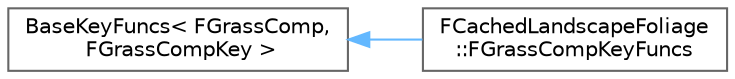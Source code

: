 digraph "Graphical Class Hierarchy"
{
 // INTERACTIVE_SVG=YES
 // LATEX_PDF_SIZE
  bgcolor="transparent";
  edge [fontname=Helvetica,fontsize=10,labelfontname=Helvetica,labelfontsize=10];
  node [fontname=Helvetica,fontsize=10,shape=box,height=0.2,width=0.4];
  rankdir="LR";
  Node0 [id="Node000000",label="BaseKeyFuncs\< FGrassComp,\l FGrassCompKey \>",height=0.2,width=0.4,color="grey40", fillcolor="white", style="filled",URL="$d8/d90/structBaseKeyFuncs.html",tooltip=" "];
  Node0 -> Node1 [id="edge2839_Node000000_Node000001",dir="back",color="steelblue1",style="solid",tooltip=" "];
  Node1 [id="Node000001",label="FCachedLandscapeFoliage\l::FGrassCompKeyFuncs",height=0.2,width=0.4,color="grey40", fillcolor="white", style="filled",URL="$de/d5a/structFCachedLandscapeFoliage_1_1FGrassCompKeyFuncs.html",tooltip=" "];
}
